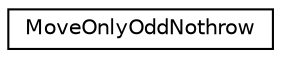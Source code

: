 digraph "Graphical Class Hierarchy"
{
  edge [fontname="Helvetica",fontsize="10",labelfontname="Helvetica",labelfontsize="10"];
  node [fontname="Helvetica",fontsize="10",shape=record];
  rankdir="LR";
  Node0 [label="MoveOnlyOddNothrow",height=0.2,width=0.4,color="black", fillcolor="white", style="filled",URL="$struct_move_only_odd_nothrow.html"];
}
